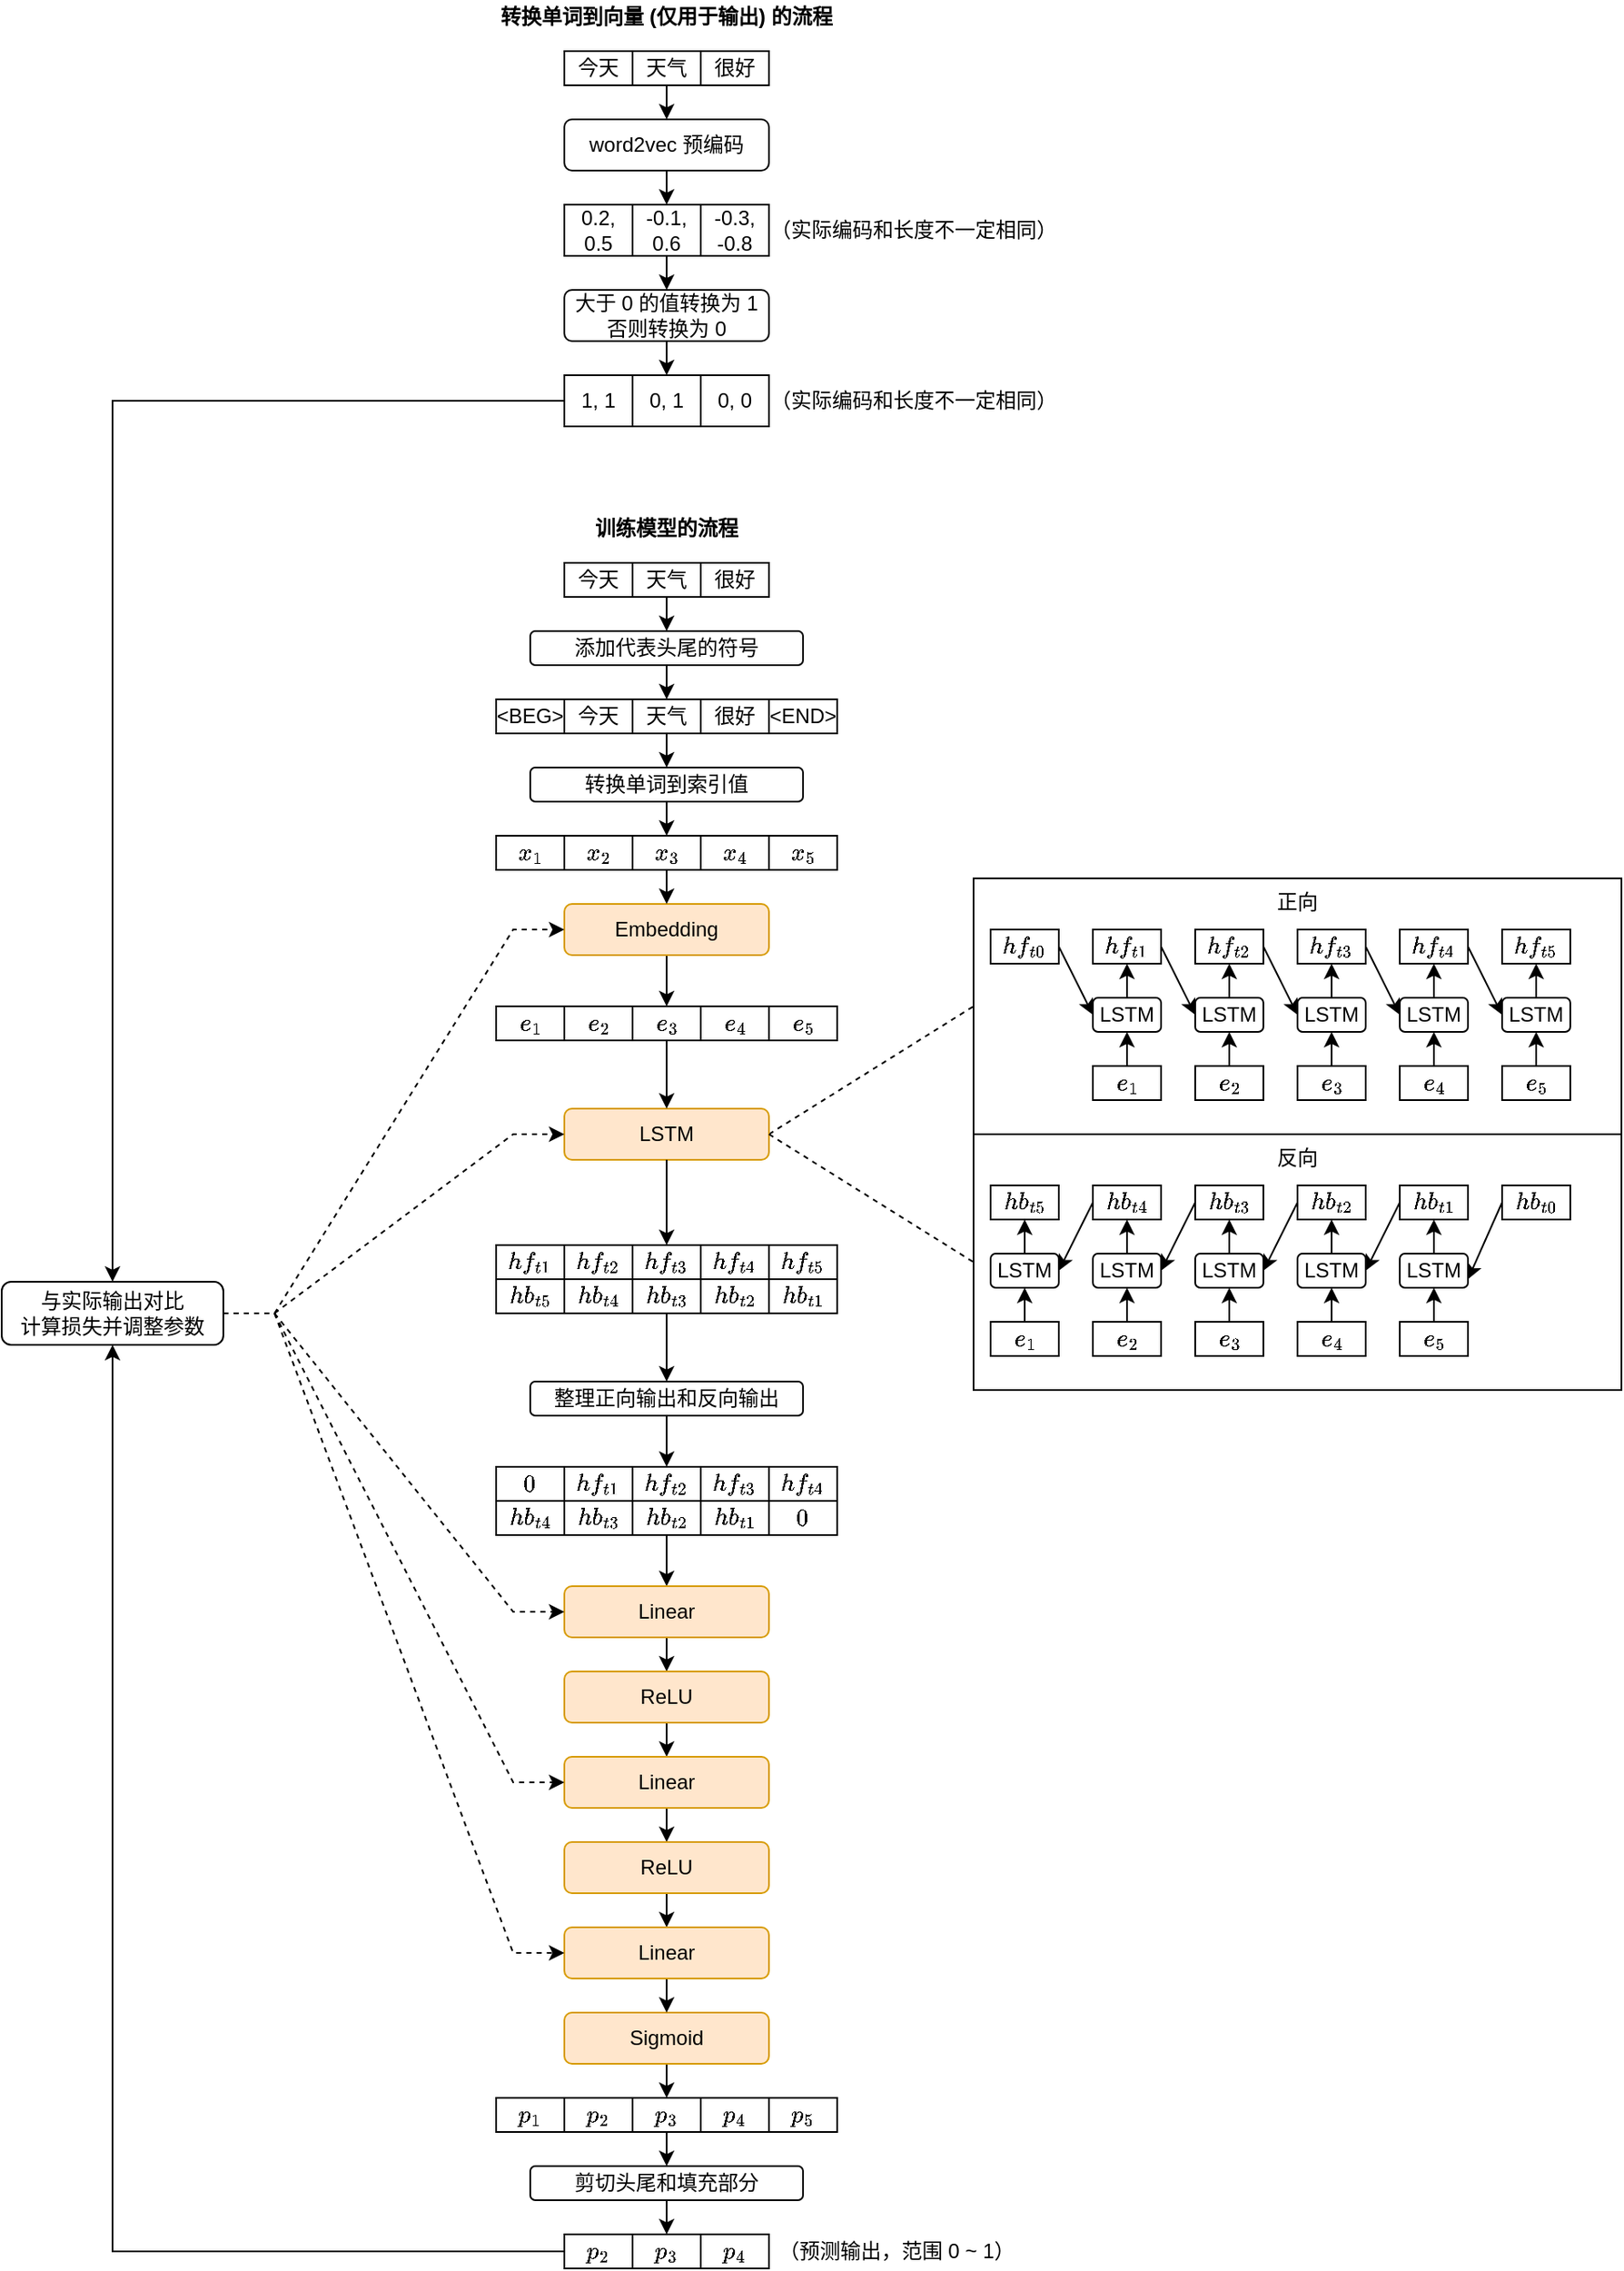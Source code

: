 <mxfile version="12.9.3" type="device"><diagram id="3kkAwIj2msCSOvZvcP21" name="Page-1"><mxGraphModel dx="1577" dy="997" grid="1" gridSize="10" guides="1" tooltips="1" connect="1" arrows="1" fold="1" page="1" pageScale="1" pageWidth="850" pageHeight="1100" math="1" shadow="0"><root><mxCell id="0"/><mxCell id="1" parent="0"/><mxCell id="ZIk6VagjxszBs9RKF8Kp-5" value="&lt;span style=&quot;white-space: normal&quot;&gt;今天&lt;/span&gt;" style="rounded=0;whiteSpace=wrap;html=1;" parent="1" vertex="1"><mxGeometry x="330" y="40" width="40" height="20" as="geometry"/></mxCell><mxCell id="ZIk6VagjxszBs9RKF8Kp-238" style="edgeStyle=none;rounded=0;orthogonalLoop=1;jettySize=auto;html=1;exitX=0.5;exitY=1;exitDx=0;exitDy=0;entryX=0.5;entryY=0;entryDx=0;entryDy=0;endArrow=classic;endFill=1;" parent="1" source="ZIk6VagjxszBs9RKF8Kp-6" target="ZIk6VagjxszBs9RKF8Kp-8" edge="1"><mxGeometry relative="1" as="geometry"/></mxCell><mxCell id="ZIk6VagjxszBs9RKF8Kp-6" value="&lt;span style=&quot;white-space: normal&quot;&gt;天气&lt;/span&gt;" style="rounded=0;whiteSpace=wrap;html=1;" parent="1" vertex="1"><mxGeometry x="370" y="40" width="40" height="20" as="geometry"/></mxCell><mxCell id="ZIk6VagjxszBs9RKF8Kp-7" value="&lt;span style=&quot;white-space: normal&quot;&gt;很好&lt;/span&gt;" style="rounded=0;whiteSpace=wrap;html=1;" parent="1" vertex="1"><mxGeometry x="410" y="40" width="40" height="20" as="geometry"/></mxCell><mxCell id="ZIk6VagjxszBs9RKF8Kp-18" style="edgeStyle=orthogonalEdgeStyle;rounded=0;orthogonalLoop=1;jettySize=auto;html=1;exitX=0.5;exitY=1;exitDx=0;exitDy=0;entryX=0.5;entryY=0;entryDx=0;entryDy=0;" parent="1" source="ZIk6VagjxszBs9RKF8Kp-8" target="ZIk6VagjxszBs9RKF8Kp-16" edge="1"><mxGeometry relative="1" as="geometry"/></mxCell><mxCell id="ZIk6VagjxszBs9RKF8Kp-8" value="word2vec 预编码" style="rounded=1;whiteSpace=wrap;html=1;" parent="1" vertex="1"><mxGeometry x="330" y="80" width="120" height="30" as="geometry"/></mxCell><mxCell id="ZIk6VagjxszBs9RKF8Kp-15" value="&lt;span style=&quot;white-space: normal&quot;&gt;0.2, 0.5&lt;/span&gt;" style="rounded=0;whiteSpace=wrap;html=1;" parent="1" vertex="1"><mxGeometry x="330" y="130" width="40" height="30" as="geometry"/></mxCell><mxCell id="ZIk6VagjxszBs9RKF8Kp-23" style="edgeStyle=orthogonalEdgeStyle;rounded=0;orthogonalLoop=1;jettySize=auto;html=1;exitX=0.5;exitY=1;exitDx=0;exitDy=0;entryX=0.5;entryY=0;entryDx=0;entryDy=0;" parent="1" source="ZIk6VagjxszBs9RKF8Kp-16" target="ZIk6VagjxszBs9RKF8Kp-22" edge="1"><mxGeometry relative="1" as="geometry"/></mxCell><mxCell id="ZIk6VagjxszBs9RKF8Kp-16" value="-0.1,&lt;br&gt;0.6" style="rounded=0;whiteSpace=wrap;html=1;" parent="1" vertex="1"><mxGeometry x="370" y="130" width="40" height="30" as="geometry"/></mxCell><mxCell id="ZIk6VagjxszBs9RKF8Kp-17" value="&lt;span style=&quot;white-space: normal&quot;&gt;-0.3,&lt;br&gt;-0.8&lt;br&gt;&lt;/span&gt;" style="rounded=0;whiteSpace=wrap;html=1;" parent="1" vertex="1"><mxGeometry x="410" y="130" width="40" height="30" as="geometry"/></mxCell><mxCell id="ZIk6VagjxszBs9RKF8Kp-19" value="（实际编码和长度不一定相同）" style="text;html=1;strokeColor=none;fillColor=none;align=center;verticalAlign=middle;whiteSpace=wrap;rounded=0;" parent="1" vertex="1"><mxGeometry x="450" y="135" width="170" height="20" as="geometry"/></mxCell><mxCell id="ZIk6VagjxszBs9RKF8Kp-21" value="转换单词到向量 (仅用于输出) 的流程" style="text;html=1;strokeColor=none;fillColor=none;align=center;verticalAlign=middle;whiteSpace=wrap;rounded=0;fontStyle=1" parent="1" vertex="1"><mxGeometry x="290" y="10" width="200" height="20" as="geometry"/></mxCell><mxCell id="ZIk6VagjxszBs9RKF8Kp-28" style="edgeStyle=orthogonalEdgeStyle;rounded=0;orthogonalLoop=1;jettySize=auto;html=1;exitX=0.5;exitY=1;exitDx=0;exitDy=0;entryX=0.5;entryY=0;entryDx=0;entryDy=0;" parent="1" source="ZIk6VagjxszBs9RKF8Kp-22" target="ZIk6VagjxszBs9RKF8Kp-26" edge="1"><mxGeometry relative="1" as="geometry"/></mxCell><mxCell id="ZIk6VagjxszBs9RKF8Kp-22" value="大于 0 的值转换为 1&lt;br&gt;否则转换为 0" style="rounded=1;whiteSpace=wrap;html=1;" parent="1" vertex="1"><mxGeometry x="330" y="180" width="120" height="30" as="geometry"/></mxCell><mxCell id="ZIk6VagjxszBs9RKF8Kp-258" style="edgeStyle=orthogonalEdgeStyle;rounded=0;orthogonalLoop=1;jettySize=auto;html=1;exitX=0;exitY=0.5;exitDx=0;exitDy=0;endArrow=classic;endFill=1;" parent="1" source="ZIk6VagjxszBs9RKF8Kp-25" target="ZIk6VagjxszBs9RKF8Kp-257" edge="1"><mxGeometry relative="1" as="geometry"/></mxCell><mxCell id="ZIk6VagjxszBs9RKF8Kp-25" value="&lt;span style=&quot;white-space: normal&quot;&gt;1, 1&lt;/span&gt;" style="rounded=0;whiteSpace=wrap;html=1;" parent="1" vertex="1"><mxGeometry x="330" y="230" width="40" height="30" as="geometry"/></mxCell><mxCell id="ZIk6VagjxszBs9RKF8Kp-26" value="0, 1" style="rounded=0;whiteSpace=wrap;html=1;" parent="1" vertex="1"><mxGeometry x="370" y="230" width="40" height="30" as="geometry"/></mxCell><mxCell id="ZIk6VagjxszBs9RKF8Kp-27" value="&lt;span style=&quot;white-space: normal&quot;&gt;0, 0&lt;br&gt;&lt;/span&gt;" style="rounded=0;whiteSpace=wrap;html=1;" parent="1" vertex="1"><mxGeometry x="410" y="230" width="40" height="30" as="geometry"/></mxCell><mxCell id="ZIk6VagjxszBs9RKF8Kp-29" value="训练模型的流程" style="text;html=1;strokeColor=none;fillColor=none;align=center;verticalAlign=middle;whiteSpace=wrap;rounded=0;fontStyle=1" parent="1" vertex="1"><mxGeometry x="315" y="310" width="150" height="20" as="geometry"/></mxCell><mxCell id="ZIk6VagjxszBs9RKF8Kp-30" value="&lt;span style=&quot;white-space: normal&quot;&gt;今天&lt;/span&gt;" style="rounded=0;whiteSpace=wrap;html=1;" parent="1" vertex="1"><mxGeometry x="330" y="420" width="40" height="20" as="geometry"/></mxCell><mxCell id="ZIk6VagjxszBs9RKF8Kp-213" style="edgeStyle=none;rounded=0;orthogonalLoop=1;jettySize=auto;html=1;exitX=0.5;exitY=1;exitDx=0;exitDy=0;endArrow=classic;endFill=1;" parent="1" source="ZIk6VagjxszBs9RKF8Kp-31" target="ZIk6VagjxszBs9RKF8Kp-212" edge="1"><mxGeometry relative="1" as="geometry"/></mxCell><mxCell id="ZIk6VagjxszBs9RKF8Kp-31" value="&lt;span style=&quot;white-space: normal&quot;&gt;天气&lt;/span&gt;" style="rounded=0;whiteSpace=wrap;html=1;" parent="1" vertex="1"><mxGeometry x="370" y="420" width="40" height="20" as="geometry"/></mxCell><mxCell id="ZIk6VagjxszBs9RKF8Kp-32" value="&lt;span style=&quot;white-space: normal&quot;&gt;很好&lt;/span&gt;" style="rounded=0;whiteSpace=wrap;html=1;" parent="1" vertex="1"><mxGeometry x="410" y="420" width="40" height="20" as="geometry"/></mxCell><mxCell id="ZIk6VagjxszBs9RKF8Kp-91" style="edgeStyle=orthogonalEdgeStyle;rounded=0;orthogonalLoop=1;jettySize=auto;html=1;exitX=0.5;exitY=1;exitDx=0;exitDy=0;entryX=0.5;entryY=0;entryDx=0;entryDy=0;" parent="1" source="ZIk6VagjxszBs9RKF8Kp-34" target="ZIk6VagjxszBs9RKF8Kp-87" edge="1"><mxGeometry relative="1" as="geometry"><mxPoint x="390" y="580.0" as="sourcePoint"/></mxGeometry></mxCell><mxCell id="ZIk6VagjxszBs9RKF8Kp-34" value="Embedding" style="rounded=1;whiteSpace=wrap;html=1;fillColor=#ffe6cc;strokeColor=#d79b00;" parent="1" vertex="1"><mxGeometry x="330" y="540" width="120" height="30" as="geometry"/></mxCell><mxCell id="ZIk6VagjxszBs9RKF8Kp-93" style="rounded=0;orthogonalLoop=1;jettySize=auto;html=1;exitX=1;exitY=0.5;exitDx=0;exitDy=0;dashed=1;endArrow=none;endFill=0;entryX=0;entryY=0.5;entryDx=0;entryDy=0;" parent="1" source="ZIk6VagjxszBs9RKF8Kp-39" target="ZIk6VagjxszBs9RKF8Kp-46" edge="1"><mxGeometry relative="1" as="geometry"/></mxCell><mxCell id="ZIk6VagjxszBs9RKF8Kp-39" value="LSTM" style="rounded=1;whiteSpace=wrap;html=1;fillColor=#ffe6cc;strokeColor=#d79b00;" parent="1" vertex="1"><mxGeometry x="330" y="660" width="120" height="30" as="geometry"/></mxCell><mxCell id="ZIk6VagjxszBs9RKF8Kp-44" value="&lt;span style=&quot;white-space: normal&quot;&gt;&amp;lt;BEG&amp;gt;&lt;/span&gt;" style="rounded=0;whiteSpace=wrap;html=1;" parent="1" vertex="1"><mxGeometry x="290" y="420" width="40" height="20" as="geometry"/></mxCell><mxCell id="ZIk6VagjxszBs9RKF8Kp-45" value="&lt;span style=&quot;white-space: normal&quot;&gt;&amp;lt;END&amp;gt;&lt;/span&gt;" style="rounded=0;whiteSpace=wrap;html=1;" parent="1" vertex="1"><mxGeometry x="450" y="420" width="40" height="20" as="geometry"/></mxCell><mxCell id="ZIk6VagjxszBs9RKF8Kp-46" value="正向" style="rounded=0;whiteSpace=wrap;html=1;align=center;verticalAlign=top;" parent="1" vertex="1"><mxGeometry x="570" y="525" width="380" height="150" as="geometry"/></mxCell><mxCell id="ZIk6VagjxszBs9RKF8Kp-47" style="edgeStyle=orthogonalEdgeStyle;rounded=0;orthogonalLoop=1;jettySize=auto;html=1;exitX=0.5;exitY=0;exitDx=0;exitDy=0;entryX=0.5;entryY=1;entryDx=0;entryDy=0;" parent="1" source="ZIk6VagjxszBs9RKF8Kp-48" target="ZIk6VagjxszBs9RKF8Kp-50" edge="1"><mxGeometry relative="1" as="geometry"/></mxCell><mxCell id="ZIk6VagjxszBs9RKF8Kp-48" value="&lt;span style=&quot;white-space: normal&quot;&gt;`e_1`&lt;/span&gt;" style="rounded=0;whiteSpace=wrap;html=1;" parent="1" vertex="1"><mxGeometry x="640" y="635" width="40" height="20" as="geometry"/></mxCell><mxCell id="ZIk6VagjxszBs9RKF8Kp-49" style="edgeStyle=orthogonalEdgeStyle;rounded=0;orthogonalLoop=1;jettySize=auto;html=1;exitX=0.5;exitY=0;exitDx=0;exitDy=0;entryX=0.5;entryY=1;entryDx=0;entryDy=0;" parent="1" source="ZIk6VagjxszBs9RKF8Kp-50" target="ZIk6VagjxszBs9RKF8Kp-56" edge="1"><mxGeometry relative="1" as="geometry"/></mxCell><mxCell id="ZIk6VagjxszBs9RKF8Kp-50" value="LSTM" style="rounded=1;whiteSpace=wrap;html=1;" parent="1" vertex="1"><mxGeometry x="640" y="595" width="40" height="20" as="geometry"/></mxCell><mxCell id="ZIk6VagjxszBs9RKF8Kp-51" style="edgeStyle=none;rounded=0;orthogonalLoop=1;jettySize=auto;html=1;exitX=0.5;exitY=0;exitDx=0;exitDy=0;entryX=0.5;entryY=1;entryDx=0;entryDy=0;" parent="1" source="ZIk6VagjxszBs9RKF8Kp-52" target="ZIk6VagjxszBs9RKF8Kp-54" edge="1"><mxGeometry relative="1" as="geometry"/></mxCell><mxCell id="ZIk6VagjxszBs9RKF8Kp-52" value="&lt;span style=&quot;white-space: normal&quot;&gt;`e_2`&lt;/span&gt;" style="rounded=0;whiteSpace=wrap;html=1;" parent="1" vertex="1"><mxGeometry x="700" y="635" width="40" height="20" as="geometry"/></mxCell><mxCell id="ZIk6VagjxszBs9RKF8Kp-53" style="edgeStyle=none;rounded=0;orthogonalLoop=1;jettySize=auto;html=1;exitX=0.5;exitY=0;exitDx=0;exitDy=0;entryX=0.5;entryY=1;entryDx=0;entryDy=0;" parent="1" source="ZIk6VagjxszBs9RKF8Kp-54" target="ZIk6VagjxszBs9RKF8Kp-58" edge="1"><mxGeometry relative="1" as="geometry"/></mxCell><mxCell id="ZIk6VagjxszBs9RKF8Kp-54" value="LSTM" style="rounded=1;whiteSpace=wrap;html=1;" parent="1" vertex="1"><mxGeometry x="700" y="595" width="40" height="20" as="geometry"/></mxCell><mxCell id="ZIk6VagjxszBs9RKF8Kp-55" style="edgeStyle=none;rounded=0;orthogonalLoop=1;jettySize=auto;html=1;exitX=1;exitY=0.5;exitDx=0;exitDy=0;entryX=0;entryY=0.5;entryDx=0;entryDy=0;" parent="1" source="ZIk6VagjxszBs9RKF8Kp-56" target="ZIk6VagjxszBs9RKF8Kp-54" edge="1"><mxGeometry relative="1" as="geometry"/></mxCell><mxCell id="ZIk6VagjxszBs9RKF8Kp-56" value="`hf_(t1)`" style="rounded=0;whiteSpace=wrap;html=1;" parent="1" vertex="1"><mxGeometry x="640" y="555" width="40" height="20" as="geometry"/></mxCell><mxCell id="ZIk6VagjxszBs9RKF8Kp-57" style="edgeStyle=none;rounded=0;orthogonalLoop=1;jettySize=auto;html=1;exitX=1;exitY=0.5;exitDx=0;exitDy=0;entryX=0;entryY=0.5;entryDx=0;entryDy=0;" parent="1" source="ZIk6VagjxszBs9RKF8Kp-58" target="ZIk6VagjxszBs9RKF8Kp-64" edge="1"><mxGeometry relative="1" as="geometry"/></mxCell><mxCell id="ZIk6VagjxszBs9RKF8Kp-58" value="`hf_(t2)`" style="rounded=0;whiteSpace=wrap;html=1;" parent="1" vertex="1"><mxGeometry x="700" y="555" width="40" height="20" as="geometry"/></mxCell><mxCell id="ZIk6VagjxszBs9RKF8Kp-59" style="rounded=0;orthogonalLoop=1;jettySize=auto;html=1;exitX=1;exitY=0.5;exitDx=0;exitDy=0;entryX=0;entryY=0.5;entryDx=0;entryDy=0;" parent="1" source="ZIk6VagjxszBs9RKF8Kp-60" target="ZIk6VagjxszBs9RKF8Kp-50" edge="1"><mxGeometry relative="1" as="geometry"/></mxCell><mxCell id="ZIk6VagjxszBs9RKF8Kp-60" value="`hf_(t0)`" style="rounded=0;whiteSpace=wrap;html=1;" parent="1" vertex="1"><mxGeometry x="580" y="555" width="40" height="20" as="geometry"/></mxCell><mxCell id="ZIk6VagjxszBs9RKF8Kp-61" style="edgeStyle=none;rounded=0;orthogonalLoop=1;jettySize=auto;html=1;exitX=0.5;exitY=0;exitDx=0;exitDy=0;entryX=0.5;entryY=1;entryDx=0;entryDy=0;" parent="1" source="ZIk6VagjxszBs9RKF8Kp-62" target="ZIk6VagjxszBs9RKF8Kp-64" edge="1"><mxGeometry relative="1" as="geometry"/></mxCell><mxCell id="ZIk6VagjxszBs9RKF8Kp-62" value="&lt;span style=&quot;white-space: normal&quot;&gt;`e_3`&lt;/span&gt;" style="rounded=0;whiteSpace=wrap;html=1;" parent="1" vertex="1"><mxGeometry x="760" y="635" width="40" height="20" as="geometry"/></mxCell><mxCell id="ZIk6VagjxszBs9RKF8Kp-63" style="edgeStyle=none;rounded=0;orthogonalLoop=1;jettySize=auto;html=1;exitX=0.5;exitY=0;exitDx=0;exitDy=0;entryX=0.5;entryY=1;entryDx=0;entryDy=0;" parent="1" source="ZIk6VagjxszBs9RKF8Kp-64" target="ZIk6VagjxszBs9RKF8Kp-65" edge="1"><mxGeometry relative="1" as="geometry"/></mxCell><mxCell id="ZIk6VagjxszBs9RKF8Kp-64" value="LSTM" style="rounded=1;whiteSpace=wrap;html=1;" parent="1" vertex="1"><mxGeometry x="760" y="595" width="40" height="20" as="geometry"/></mxCell><mxCell id="ZIk6VagjxszBs9RKF8Kp-116" style="rounded=0;orthogonalLoop=1;jettySize=auto;html=1;exitX=1;exitY=0.5;exitDx=0;exitDy=0;entryX=0;entryY=0.5;entryDx=0;entryDy=0;endArrow=classic;endFill=1;" parent="1" source="ZIk6VagjxszBs9RKF8Kp-65" target="ZIk6VagjxszBs9RKF8Kp-108" edge="1"><mxGeometry relative="1" as="geometry"/></mxCell><mxCell id="ZIk6VagjxszBs9RKF8Kp-65" value="`hf_(t3)`" style="rounded=0;whiteSpace=wrap;html=1;" parent="1" vertex="1"><mxGeometry x="760" y="555" width="40" height="20" as="geometry"/></mxCell><mxCell id="ZIk6VagjxszBs9RKF8Kp-86" value="&lt;span style=&quot;white-space: normal&quot;&gt;`e_2`&lt;/span&gt;" style="rounded=0;whiteSpace=wrap;html=1;" parent="1" vertex="1"><mxGeometry x="330" y="600" width="40" height="20" as="geometry"/></mxCell><mxCell id="ZIk6VagjxszBs9RKF8Kp-92" style="edgeStyle=orthogonalEdgeStyle;rounded=0;orthogonalLoop=1;jettySize=auto;html=1;exitX=0.5;exitY=1;exitDx=0;exitDy=0;entryX=0.5;entryY=0;entryDx=0;entryDy=0;" parent="1" source="ZIk6VagjxszBs9RKF8Kp-87" target="ZIk6VagjxszBs9RKF8Kp-39" edge="1"><mxGeometry relative="1" as="geometry"/></mxCell><mxCell id="ZIk6VagjxszBs9RKF8Kp-87" value="&lt;span style=&quot;white-space: normal&quot;&gt;`e_3`&lt;/span&gt;" style="rounded=0;whiteSpace=wrap;html=1;" parent="1" vertex="1"><mxGeometry x="370" y="600" width="40" height="20" as="geometry"/></mxCell><mxCell id="ZIk6VagjxszBs9RKF8Kp-88" value="&lt;span style=&quot;white-space: normal&quot;&gt;`e_4`&lt;/span&gt;" style="rounded=0;whiteSpace=wrap;html=1;" parent="1" vertex="1"><mxGeometry x="410" y="600" width="40" height="20" as="geometry"/></mxCell><mxCell id="ZIk6VagjxszBs9RKF8Kp-89" value="&lt;span style=&quot;white-space: normal&quot;&gt;`e_1`&lt;/span&gt;" style="rounded=0;whiteSpace=wrap;html=1;" parent="1" vertex="1"><mxGeometry x="290" y="600" width="40" height="20" as="geometry"/></mxCell><mxCell id="ZIk6VagjxszBs9RKF8Kp-90" value="&lt;span style=&quot;white-space: normal&quot;&gt;`e_5`&lt;/span&gt;" style="rounded=0;whiteSpace=wrap;html=1;" parent="1" vertex="1"><mxGeometry x="450" y="600" width="40" height="20" as="geometry"/></mxCell><mxCell id="ZIk6VagjxszBs9RKF8Kp-105" style="edgeStyle=none;rounded=0;orthogonalLoop=1;jettySize=auto;html=1;exitX=0.5;exitY=0;exitDx=0;exitDy=0;entryX=0.5;entryY=1;entryDx=0;entryDy=0;" parent="1" source="ZIk6VagjxszBs9RKF8Kp-106" target="ZIk6VagjxszBs9RKF8Kp-108" edge="1"><mxGeometry relative="1" as="geometry"/></mxCell><mxCell id="ZIk6VagjxszBs9RKF8Kp-106" value="&lt;span style=&quot;white-space: normal&quot;&gt;`e_4`&lt;/span&gt;" style="rounded=0;whiteSpace=wrap;html=1;" parent="1" vertex="1"><mxGeometry x="820" y="635" width="40" height="20" as="geometry"/></mxCell><mxCell id="ZIk6VagjxszBs9RKF8Kp-107" style="edgeStyle=none;rounded=0;orthogonalLoop=1;jettySize=auto;html=1;exitX=0.5;exitY=0;exitDx=0;exitDy=0;entryX=0.5;entryY=1;entryDx=0;entryDy=0;" parent="1" source="ZIk6VagjxszBs9RKF8Kp-108" target="ZIk6VagjxszBs9RKF8Kp-110" edge="1"><mxGeometry relative="1" as="geometry"/></mxCell><mxCell id="ZIk6VagjxszBs9RKF8Kp-108" value="LSTM" style="rounded=1;whiteSpace=wrap;html=1;" parent="1" vertex="1"><mxGeometry x="820" y="595" width="40" height="20" as="geometry"/></mxCell><mxCell id="ZIk6VagjxszBs9RKF8Kp-109" style="edgeStyle=none;rounded=0;orthogonalLoop=1;jettySize=auto;html=1;exitX=1;exitY=0.5;exitDx=0;exitDy=0;entryX=0;entryY=0.5;entryDx=0;entryDy=0;" parent="1" source="ZIk6VagjxszBs9RKF8Kp-110" target="ZIk6VagjxszBs9RKF8Kp-114" edge="1"><mxGeometry relative="1" as="geometry"/></mxCell><mxCell id="ZIk6VagjxszBs9RKF8Kp-110" value="`hf_(t4)`" style="rounded=0;whiteSpace=wrap;html=1;" parent="1" vertex="1"><mxGeometry x="820" y="555" width="40" height="20" as="geometry"/></mxCell><mxCell id="ZIk6VagjxszBs9RKF8Kp-111" style="edgeStyle=none;rounded=0;orthogonalLoop=1;jettySize=auto;html=1;exitX=0.5;exitY=0;exitDx=0;exitDy=0;entryX=0.5;entryY=1;entryDx=0;entryDy=0;" parent="1" source="ZIk6VagjxszBs9RKF8Kp-112" target="ZIk6VagjxszBs9RKF8Kp-114" edge="1"><mxGeometry relative="1" as="geometry"/></mxCell><mxCell id="ZIk6VagjxszBs9RKF8Kp-112" value="&lt;span style=&quot;white-space: normal&quot;&gt;`e_5`&lt;/span&gt;" style="rounded=0;whiteSpace=wrap;html=1;" parent="1" vertex="1"><mxGeometry x="880" y="635" width="40" height="20" as="geometry"/></mxCell><mxCell id="ZIk6VagjxszBs9RKF8Kp-113" style="edgeStyle=none;rounded=0;orthogonalLoop=1;jettySize=auto;html=1;exitX=0.5;exitY=0;exitDx=0;exitDy=0;entryX=0.5;entryY=1;entryDx=0;entryDy=0;" parent="1" source="ZIk6VagjxszBs9RKF8Kp-114" target="ZIk6VagjxszBs9RKF8Kp-115" edge="1"><mxGeometry relative="1" as="geometry"/></mxCell><mxCell id="ZIk6VagjxszBs9RKF8Kp-114" value="LSTM" style="rounded=1;whiteSpace=wrap;html=1;" parent="1" vertex="1"><mxGeometry x="880" y="595" width="40" height="20" as="geometry"/></mxCell><mxCell id="ZIk6VagjxszBs9RKF8Kp-115" value="`hf_(t5)`" style="rounded=0;whiteSpace=wrap;html=1;" parent="1" vertex="1"><mxGeometry x="880" y="555" width="40" height="20" as="geometry"/></mxCell><mxCell id="ZIk6VagjxszBs9RKF8Kp-117" value="反向" style="rounded=0;whiteSpace=wrap;html=1;align=center;verticalAlign=top;" parent="1" vertex="1"><mxGeometry x="570" y="675" width="380" height="150" as="geometry"/></mxCell><mxCell id="ZIk6VagjxszBs9RKF8Kp-118" style="rounded=0;orthogonalLoop=1;jettySize=auto;html=1;exitX=1;exitY=0.5;exitDx=0;exitDy=0;dashed=1;endArrow=none;endFill=0;entryX=0;entryY=0.5;entryDx=0;entryDy=0;" parent="1" source="ZIk6VagjxszBs9RKF8Kp-39" target="ZIk6VagjxszBs9RKF8Kp-117" edge="1"><mxGeometry relative="1" as="geometry"><mxPoint x="460" y="660" as="sourcePoint"/><mxPoint x="550" y="642.321" as="targetPoint"/></mxGeometry></mxCell><mxCell id="ZIk6VagjxszBs9RKF8Kp-119" style="edgeStyle=orthogonalEdgeStyle;rounded=0;orthogonalLoop=1;jettySize=auto;html=1;exitX=0.5;exitY=0;exitDx=0;exitDy=0;entryX=0.5;entryY=1;entryDx=0;entryDy=0;" parent="1" source="ZIk6VagjxszBs9RKF8Kp-120" target="ZIk6VagjxszBs9RKF8Kp-122" edge="1"><mxGeometry relative="1" as="geometry"/></mxCell><mxCell id="ZIk6VagjxszBs9RKF8Kp-120" value="&lt;span style=&quot;white-space: normal&quot;&gt;`e_3`&lt;/span&gt;" style="rounded=0;whiteSpace=wrap;html=1;" parent="1" vertex="1"><mxGeometry x="700" y="785" width="40" height="20" as="geometry"/></mxCell><mxCell id="ZIk6VagjxszBs9RKF8Kp-121" style="edgeStyle=orthogonalEdgeStyle;rounded=0;orthogonalLoop=1;jettySize=auto;html=1;exitX=0.5;exitY=0;exitDx=0;exitDy=0;entryX=0.5;entryY=1;entryDx=0;entryDy=0;" parent="1" target="ZIk6VagjxszBs9RKF8Kp-127" edge="1"><mxGeometry relative="1" as="geometry"><mxPoint x="720" y="745" as="sourcePoint"/></mxGeometry></mxCell><mxCell id="ZIk6VagjxszBs9RKF8Kp-122" value="LSTM" style="rounded=1;whiteSpace=wrap;html=1;" parent="1" vertex="1"><mxGeometry x="700" y="745" width="40" height="20" as="geometry"/></mxCell><mxCell id="ZIk6VagjxszBs9RKF8Kp-123" style="edgeStyle=none;rounded=0;orthogonalLoop=1;jettySize=auto;html=1;exitX=0.5;exitY=0;exitDx=0;exitDy=0;entryX=0.5;entryY=1;entryDx=0;entryDy=0;" parent="1" source="ZIk6VagjxszBs9RKF8Kp-124" target="ZIk6VagjxszBs9RKF8Kp-126" edge="1"><mxGeometry relative="1" as="geometry"/></mxCell><mxCell id="ZIk6VagjxszBs9RKF8Kp-124" value="&lt;span style=&quot;white-space: normal&quot;&gt;`e_4`&lt;/span&gt;" style="rounded=0;whiteSpace=wrap;html=1;" parent="1" vertex="1"><mxGeometry x="760" y="785" width="40" height="20" as="geometry"/></mxCell><mxCell id="ZIk6VagjxszBs9RKF8Kp-138" style="edgeStyle=none;rounded=0;orthogonalLoop=1;jettySize=auto;html=1;exitX=0.5;exitY=0;exitDx=0;exitDy=0;entryX=0.5;entryY=1;entryDx=0;entryDy=0;endArrow=classic;endFill=1;" parent="1" source="ZIk6VagjxszBs9RKF8Kp-126" target="ZIk6VagjxszBs9RKF8Kp-129" edge="1"><mxGeometry relative="1" as="geometry"/></mxCell><mxCell id="ZIk6VagjxszBs9RKF8Kp-126" value="LSTM" style="rounded=1;whiteSpace=wrap;html=1;" parent="1" vertex="1"><mxGeometry x="760" y="745" width="40" height="20" as="geometry"/></mxCell><mxCell id="ZIk6VagjxszBs9RKF8Kp-150" style="edgeStyle=none;rounded=0;orthogonalLoop=1;jettySize=auto;html=1;exitX=0;exitY=0.5;exitDx=0;exitDy=0;entryX=1;entryY=0.5;entryDx=0;entryDy=0;endArrow=classic;endFill=1;" parent="1" source="ZIk6VagjxszBs9RKF8Kp-127" target="ZIk6VagjxszBs9RKF8Kp-146" edge="1"><mxGeometry relative="1" as="geometry"/></mxCell><mxCell id="ZIk6VagjxszBs9RKF8Kp-127" value="`hb_(t3)`" style="rounded=0;whiteSpace=wrap;html=1;" parent="1" vertex="1"><mxGeometry x="700" y="705" width="40" height="20" as="geometry"/></mxCell><mxCell id="ZIk6VagjxszBs9RKF8Kp-128" style="edgeStyle=none;rounded=0;orthogonalLoop=1;jettySize=auto;html=1;exitX=0;exitY=0.5;exitDx=0;exitDy=0;entryX=1;entryY=0.5;entryDx=0;entryDy=0;" parent="1" edge="1"><mxGeometry relative="1" as="geometry"><mxPoint x="760" y="715" as="sourcePoint"/><mxPoint x="740" y="755" as="targetPoint"/></mxGeometry></mxCell><mxCell id="ZIk6VagjxszBs9RKF8Kp-129" value="`hb_(t2)`" style="rounded=0;whiteSpace=wrap;html=1;" parent="1" vertex="1"><mxGeometry x="760" y="705" width="40" height="20" as="geometry"/></mxCell><mxCell id="ZIk6VagjxszBs9RKF8Kp-130" style="edgeStyle=none;rounded=0;orthogonalLoop=1;jettySize=auto;html=1;exitX=0.5;exitY=0;exitDx=0;exitDy=0;entryX=0.5;entryY=1;entryDx=0;entryDy=0;" parent="1" source="ZIk6VagjxszBs9RKF8Kp-131" target="ZIk6VagjxszBs9RKF8Kp-133" edge="1"><mxGeometry relative="1" as="geometry"/></mxCell><mxCell id="ZIk6VagjxszBs9RKF8Kp-131" value="`e_5`" style="rounded=0;whiteSpace=wrap;html=1;" parent="1" vertex="1"><mxGeometry x="820" y="785" width="40" height="20" as="geometry"/></mxCell><mxCell id="ZIk6VagjxszBs9RKF8Kp-132" style="edgeStyle=none;rounded=0;orthogonalLoop=1;jettySize=auto;html=1;exitX=0.5;exitY=0;exitDx=0;exitDy=0;entryX=0.5;entryY=1;entryDx=0;entryDy=0;" parent="1" source="ZIk6VagjxszBs9RKF8Kp-133" target="ZIk6VagjxszBs9RKF8Kp-135" edge="1"><mxGeometry relative="1" as="geometry"/></mxCell><mxCell id="ZIk6VagjxszBs9RKF8Kp-133" value="LSTM" style="rounded=1;whiteSpace=wrap;html=1;" parent="1" vertex="1"><mxGeometry x="820" y="745" width="40" height="20" as="geometry"/></mxCell><mxCell id="ZIk6VagjxszBs9RKF8Kp-134" style="edgeStyle=none;rounded=0;orthogonalLoop=1;jettySize=auto;html=1;exitX=0;exitY=0.5;exitDx=0;exitDy=0;entryX=1;entryY=0.5;entryDx=0;entryDy=0;" parent="1" source="ZIk6VagjxszBs9RKF8Kp-135" target="ZIk6VagjxszBs9RKF8Kp-126" edge="1"><mxGeometry relative="1" as="geometry"/></mxCell><mxCell id="ZIk6VagjxszBs9RKF8Kp-135" value="`hb_(t1)`" style="rounded=0;whiteSpace=wrap;html=1;" parent="1" vertex="1"><mxGeometry x="820" y="705" width="40" height="20" as="geometry"/></mxCell><mxCell id="ZIk6VagjxszBs9RKF8Kp-136" style="edgeStyle=none;rounded=0;orthogonalLoop=1;jettySize=auto;html=1;exitX=0;exitY=0.5;exitDx=0;exitDy=0;entryX=1;entryY=0.75;entryDx=0;entryDy=0;" parent="1" source="ZIk6VagjxszBs9RKF8Kp-137" target="ZIk6VagjxszBs9RKF8Kp-133" edge="1"><mxGeometry relative="1" as="geometry"/></mxCell><mxCell id="ZIk6VagjxszBs9RKF8Kp-137" value="`hb_(t0)`" style="rounded=0;whiteSpace=wrap;html=1;" parent="1" vertex="1"><mxGeometry x="880" y="705" width="40" height="20" as="geometry"/></mxCell><mxCell id="ZIk6VagjxszBs9RKF8Kp-139" style="edgeStyle=orthogonalEdgeStyle;rounded=0;orthogonalLoop=1;jettySize=auto;html=1;exitX=0.5;exitY=0;exitDx=0;exitDy=0;entryX=0.5;entryY=1;entryDx=0;entryDy=0;" parent="1" source="ZIk6VagjxszBs9RKF8Kp-140" target="ZIk6VagjxszBs9RKF8Kp-142" edge="1"><mxGeometry relative="1" as="geometry"/></mxCell><mxCell id="ZIk6VagjxszBs9RKF8Kp-140" value="&lt;span style=&quot;white-space: normal&quot;&gt;`e_1`&lt;/span&gt;" style="rounded=0;whiteSpace=wrap;html=1;" parent="1" vertex="1"><mxGeometry x="580" y="785" width="40" height="20" as="geometry"/></mxCell><mxCell id="ZIk6VagjxszBs9RKF8Kp-141" style="edgeStyle=orthogonalEdgeStyle;rounded=0;orthogonalLoop=1;jettySize=auto;html=1;exitX=0.5;exitY=0;exitDx=0;exitDy=0;entryX=0.5;entryY=1;entryDx=0;entryDy=0;" parent="1" target="ZIk6VagjxszBs9RKF8Kp-147" edge="1"><mxGeometry relative="1" as="geometry"><mxPoint x="600" y="745" as="sourcePoint"/></mxGeometry></mxCell><mxCell id="ZIk6VagjxszBs9RKF8Kp-142" value="LSTM" style="rounded=1;whiteSpace=wrap;html=1;" parent="1" vertex="1"><mxGeometry x="580" y="745" width="40" height="20" as="geometry"/></mxCell><mxCell id="ZIk6VagjxszBs9RKF8Kp-143" style="edgeStyle=none;rounded=0;orthogonalLoop=1;jettySize=auto;html=1;exitX=0.5;exitY=0;exitDx=0;exitDy=0;entryX=0.5;entryY=1;entryDx=0;entryDy=0;" parent="1" source="ZIk6VagjxszBs9RKF8Kp-144" target="ZIk6VagjxszBs9RKF8Kp-146" edge="1"><mxGeometry relative="1" as="geometry"/></mxCell><mxCell id="ZIk6VagjxszBs9RKF8Kp-144" value="&lt;span style=&quot;white-space: normal&quot;&gt;`e_2`&lt;/span&gt;" style="rounded=0;whiteSpace=wrap;html=1;" parent="1" vertex="1"><mxGeometry x="640" y="785" width="40" height="20" as="geometry"/></mxCell><mxCell id="ZIk6VagjxszBs9RKF8Kp-145" style="edgeStyle=none;rounded=0;orthogonalLoop=1;jettySize=auto;html=1;exitX=0.5;exitY=0;exitDx=0;exitDy=0;entryX=0.5;entryY=1;entryDx=0;entryDy=0;endArrow=classic;endFill=1;" parent="1" source="ZIk6VagjxszBs9RKF8Kp-146" target="ZIk6VagjxszBs9RKF8Kp-149" edge="1"><mxGeometry relative="1" as="geometry"/></mxCell><mxCell id="ZIk6VagjxszBs9RKF8Kp-146" value="LSTM" style="rounded=1;whiteSpace=wrap;html=1;" parent="1" vertex="1"><mxGeometry x="640" y="745" width="40" height="20" as="geometry"/></mxCell><mxCell id="ZIk6VagjxszBs9RKF8Kp-147" value="`hb_(t5)`" style="rounded=0;whiteSpace=wrap;html=1;" parent="1" vertex="1"><mxGeometry x="580" y="705" width="40" height="20" as="geometry"/></mxCell><mxCell id="ZIk6VagjxszBs9RKF8Kp-148" style="edgeStyle=none;rounded=0;orthogonalLoop=1;jettySize=auto;html=1;exitX=0;exitY=0.5;exitDx=0;exitDy=0;entryX=1;entryY=0.5;entryDx=0;entryDy=0;" parent="1" edge="1"><mxGeometry relative="1" as="geometry"><mxPoint x="640" y="715" as="sourcePoint"/><mxPoint x="620" y="755" as="targetPoint"/></mxGeometry></mxCell><mxCell id="ZIk6VagjxszBs9RKF8Kp-149" value="`hb_(t4)`" style="rounded=0;whiteSpace=wrap;html=1;" parent="1" vertex="1"><mxGeometry x="640" y="705" width="40" height="20" as="geometry"/></mxCell><mxCell id="ZIk6VagjxszBs9RKF8Kp-151" style="edgeStyle=none;rounded=0;orthogonalLoop=1;jettySize=auto;html=1;entryX=0.5;entryY=0;entryDx=0;entryDy=0;exitX=0.5;exitY=1;exitDx=0;exitDy=0;" parent="1" source="ZIk6VagjxszBs9RKF8Kp-39" target="ZIk6VagjxszBs9RKF8Kp-154" edge="1"><mxGeometry relative="1" as="geometry"><mxPoint x="430" y="700" as="sourcePoint"/></mxGeometry></mxCell><mxCell id="ZIk6VagjxszBs9RKF8Kp-152" value="`hf_(t1)`" style="rounded=0;whiteSpace=wrap;html=1;align=center;" parent="1" vertex="1"><mxGeometry x="290" y="740" width="40" height="20" as="geometry"/></mxCell><mxCell id="ZIk6VagjxszBs9RKF8Kp-153" value="`hf_(t2)`" style="rounded=0;whiteSpace=wrap;html=1;align=center;" parent="1" vertex="1"><mxGeometry x="330" y="740" width="40" height="20" as="geometry"/></mxCell><mxCell id="ZIk6VagjxszBs9RKF8Kp-154" value="`hf_(t3)`" style="rounded=0;whiteSpace=wrap;html=1;align=center;" parent="1" vertex="1"><mxGeometry x="370" y="740" width="40" height="20" as="geometry"/></mxCell><mxCell id="S9K7fTTS4UL-1D7SJioW-6" style="edgeStyle=orthogonalEdgeStyle;rounded=0;orthogonalLoop=1;jettySize=auto;html=1;exitX=0.5;exitY=1;exitDx=0;exitDy=0;entryX=0.5;entryY=0;entryDx=0;entryDy=0;" parent="1" source="ZIk6VagjxszBs9RKF8Kp-155" target="ZIk6VagjxszBs9RKF8Kp-184" edge="1"><mxGeometry relative="1" as="geometry"><mxPoint x="390" y="830" as="targetPoint"/></mxGeometry></mxCell><mxCell id="ZIk6VagjxszBs9RKF8Kp-155" value="`hb_(t3)`" style="rounded=0;whiteSpace=wrap;html=1;align=center;" parent="1" vertex="1"><mxGeometry x="370" y="760" width="40" height="20" as="geometry"/></mxCell><mxCell id="ZIk6VagjxszBs9RKF8Kp-156" value="`hb_(t2)`" style="rounded=0;whiteSpace=wrap;html=1;align=center;" parent="1" vertex="1"><mxGeometry x="410" y="760" width="40" height="20" as="geometry"/></mxCell><mxCell id="ZIk6VagjxszBs9RKF8Kp-157" value="`hb_(t1)`" style="rounded=0;whiteSpace=wrap;html=1;align=center;" parent="1" vertex="1"><mxGeometry x="450" y="760" width="40" height="20" as="geometry"/></mxCell><mxCell id="ZIk6VagjxszBs9RKF8Kp-158" value="`hf_(t4)`" style="rounded=0;whiteSpace=wrap;html=1;align=center;" parent="1" vertex="1"><mxGeometry x="410" y="740" width="40" height="20" as="geometry"/></mxCell><mxCell id="ZIk6VagjxszBs9RKF8Kp-159" value="`hf_(t5)`" style="rounded=0;whiteSpace=wrap;html=1;align=center;" parent="1" vertex="1"><mxGeometry x="450" y="740" width="40" height="20" as="geometry"/></mxCell><mxCell id="ZIk6VagjxszBs9RKF8Kp-160" value="`hb_(t5)`" style="rounded=0;whiteSpace=wrap;html=1;align=center;" parent="1" vertex="1"><mxGeometry x="290" y="760" width="40" height="20" as="geometry"/></mxCell><mxCell id="ZIk6VagjxszBs9RKF8Kp-161" value="`hb_(t4)`" style="rounded=0;whiteSpace=wrap;html=1;align=center;" parent="1" vertex="1"><mxGeometry x="330" y="760" width="40" height="20" as="geometry"/></mxCell><mxCell id="ZIk6VagjxszBs9RKF8Kp-176" style="edgeStyle=none;rounded=0;orthogonalLoop=1;jettySize=auto;html=1;exitX=0.5;exitY=1;exitDx=0;exitDy=0;entryX=0.5;entryY=0;entryDx=0;entryDy=0;" parent="1" source="ZIk6VagjxszBs9RKF8Kp-184" target="ZIk6VagjxszBs9RKF8Kp-190" edge="1"><mxGeometry relative="1" as="geometry"><mxPoint x="390" y="860" as="sourcePoint"/><mxPoint x="560" y="810" as="targetPoint"/></mxGeometry></mxCell><mxCell id="ZIk6VagjxszBs9RKF8Kp-184" value="整理正向输出和反向输出" style="rounded=1;whiteSpace=wrap;html=1;" parent="1" vertex="1"><mxGeometry x="310" y="820" width="160" height="20" as="geometry"/></mxCell><mxCell id="ZIk6VagjxszBs9RKF8Kp-189" value="`hf_(t1)`" style="rounded=0;whiteSpace=wrap;html=1;align=center;" parent="1" vertex="1"><mxGeometry x="330" y="870" width="40" height="20" as="geometry"/></mxCell><mxCell id="ZIk6VagjxszBs9RKF8Kp-190" value="`hf&lt;br&gt;_(t2)`" style="rounded=0;whiteSpace=wrap;html=1;align=center;" parent="1" vertex="1"><mxGeometry x="370" y="870" width="40" height="20" as="geometry"/></mxCell><mxCell id="ZIk6VagjxszBs9RKF8Kp-191" value="`hf&lt;br&gt;_(t3)`" style="rounded=0;whiteSpace=wrap;html=1;align=center;" parent="1" vertex="1"><mxGeometry x="410" y="870" width="40" height="20" as="geometry"/></mxCell><mxCell id="ZIk6VagjxszBs9RKF8Kp-192" value="`hb&lt;br&gt;_(t3)`" style="rounded=0;whiteSpace=wrap;html=1;align=center;" parent="1" vertex="1"><mxGeometry x="330" y="890" width="40" height="20" as="geometry"/></mxCell><mxCell id="ZIk6VagjxszBs9RKF8Kp-203" style="edgeStyle=none;rounded=0;orthogonalLoop=1;jettySize=auto;html=1;exitX=0.5;exitY=1;exitDx=0;exitDy=0;entryX=0.5;entryY=0;entryDx=0;entryDy=0;endArrow=classic;endFill=1;" parent="1" source="ZIk6VagjxszBs9RKF8Kp-193" target="ZIk6VagjxszBs9RKF8Kp-201" edge="1"><mxGeometry relative="1" as="geometry"/></mxCell><mxCell id="ZIk6VagjxszBs9RKF8Kp-193" value="`hb&lt;br&gt;_(t2)`" style="rounded=0;whiteSpace=wrap;html=1;align=center;" parent="1" vertex="1"><mxGeometry x="370" y="890" width="40" height="20" as="geometry"/></mxCell><mxCell id="ZIk6VagjxszBs9RKF8Kp-194" value="`hb&lt;br&gt;_(t1)`" style="rounded=0;whiteSpace=wrap;html=1;align=center;" parent="1" vertex="1"><mxGeometry x="410" y="890" width="40" height="20" as="geometry"/></mxCell><mxCell id="ZIk6VagjxszBs9RKF8Kp-195" value="`hf&lt;br&gt;_(t4)`" style="rounded=0;whiteSpace=wrap;html=1;align=center;" parent="1" vertex="1"><mxGeometry x="450" y="870" width="40" height="20" as="geometry"/></mxCell><mxCell id="ZIk6VagjxszBs9RKF8Kp-198" value="`hb&lt;br&gt;_(t4)`" style="rounded=0;whiteSpace=wrap;html=1;align=center;" parent="1" vertex="1"><mxGeometry x="290" y="890" width="40" height="20" as="geometry"/></mxCell><mxCell id="ZIk6VagjxszBs9RKF8Kp-199" value="`0`" style="rounded=0;whiteSpace=wrap;html=1;align=center;" parent="1" vertex="1"><mxGeometry x="290" y="870" width="40" height="20" as="geometry"/></mxCell><mxCell id="ZIk6VagjxszBs9RKF8Kp-200" value="`0`" style="rounded=0;whiteSpace=wrap;html=1;align=center;" parent="1" vertex="1"><mxGeometry x="450" y="890" width="40" height="20" as="geometry"/></mxCell><mxCell id="S9K7fTTS4UL-1D7SJioW-92" style="edgeStyle=none;rounded=0;orthogonalLoop=1;jettySize=auto;html=1;exitX=0.5;exitY=1;exitDx=0;exitDy=0;entryX=0.5;entryY=0;entryDx=0;entryDy=0;endArrow=classic;endFill=1;" parent="1" source="ZIk6VagjxszBs9RKF8Kp-201" target="S9K7fTTS4UL-1D7SJioW-90" edge="1"><mxGeometry relative="1" as="geometry"/></mxCell><mxCell id="ZIk6VagjxszBs9RKF8Kp-201" value="Linear" style="rounded=1;whiteSpace=wrap;html=1;fillColor=#ffe6cc;strokeColor=#d79b00;" parent="1" vertex="1"><mxGeometry x="330" y="940" width="120" height="30" as="geometry"/></mxCell><mxCell id="ZIk6VagjxszBs9RKF8Kp-211" style="edgeStyle=none;rounded=0;orthogonalLoop=1;jettySize=auto;html=1;exitX=0.5;exitY=1;exitDx=0;exitDy=0;entryX=0.5;entryY=0;entryDx=0;entryDy=0;endArrow=classic;endFill=1;" parent="1" source="ZIk6VagjxszBs9RKF8Kp-204" target="ZIk6VagjxszBs9RKF8Kp-207" edge="1"><mxGeometry relative="1" as="geometry"/></mxCell><mxCell id="ZIk6VagjxszBs9RKF8Kp-204" value="Sigmoid" style="rounded=1;whiteSpace=wrap;html=1;fillColor=#ffe6cc;strokeColor=#d79b00;" parent="1" vertex="1"><mxGeometry x="330" y="1190" width="120" height="30" as="geometry"/></mxCell><mxCell id="ZIk6VagjxszBs9RKF8Kp-206" value="&lt;span style=&quot;white-space: normal&quot;&gt;`p_2`&lt;/span&gt;" style="rounded=0;whiteSpace=wrap;html=1;" parent="1" vertex="1"><mxGeometry x="330" y="1240" width="40" height="20" as="geometry"/></mxCell><mxCell id="ZIk6VagjxszBs9RKF8Kp-244" style="edgeStyle=none;rounded=0;orthogonalLoop=1;jettySize=auto;html=1;exitX=0.5;exitY=1;exitDx=0;exitDy=0;entryX=0.5;entryY=0;entryDx=0;entryDy=0;endArrow=classic;endFill=1;" parent="1" source="ZIk6VagjxszBs9RKF8Kp-207" target="ZIk6VagjxszBs9RKF8Kp-243" edge="1"><mxGeometry relative="1" as="geometry"/></mxCell><mxCell id="ZIk6VagjxszBs9RKF8Kp-207" value="&lt;span style=&quot;white-space: normal&quot;&gt;`p_3`&lt;/span&gt;" style="rounded=0;whiteSpace=wrap;html=1;" parent="1" vertex="1"><mxGeometry x="370" y="1240" width="40" height="20" as="geometry"/></mxCell><mxCell id="ZIk6VagjxszBs9RKF8Kp-208" value="&lt;span style=&quot;white-space: normal&quot;&gt;`p_4`&lt;/span&gt;" style="rounded=0;whiteSpace=wrap;html=1;" parent="1" vertex="1"><mxGeometry x="410" y="1240" width="40" height="20" as="geometry"/></mxCell><mxCell id="ZIk6VagjxszBs9RKF8Kp-209" value="&lt;span style=&quot;white-space: normal&quot;&gt;`p_1`&lt;/span&gt;" style="rounded=0;whiteSpace=wrap;html=1;" parent="1" vertex="1"><mxGeometry x="290" y="1240" width="40" height="20" as="geometry"/></mxCell><mxCell id="ZIk6VagjxszBs9RKF8Kp-210" value="&lt;span style=&quot;white-space: normal&quot;&gt;`p_5`&lt;/span&gt;" style="rounded=0;whiteSpace=wrap;html=1;" parent="1" vertex="1"><mxGeometry x="450" y="1240" width="40" height="20" as="geometry"/></mxCell><mxCell id="ZIk6VagjxszBs9RKF8Kp-229" style="edgeStyle=none;rounded=0;orthogonalLoop=1;jettySize=auto;html=1;exitX=0.5;exitY=1;exitDx=0;exitDy=0;entryX=0.5;entryY=0;entryDx=0;entryDy=0;endArrow=classic;endFill=1;" parent="1" source="ZIk6VagjxszBs9RKF8Kp-212" target="ZIk6VagjxszBs9RKF8Kp-225" edge="1"><mxGeometry relative="1" as="geometry"/></mxCell><mxCell id="ZIk6VagjxszBs9RKF8Kp-212" value="转换单词到索引值" style="rounded=1;whiteSpace=wrap;html=1;" parent="1" vertex="1"><mxGeometry x="310" y="460" width="160" height="20" as="geometry"/></mxCell><mxCell id="ZIk6VagjxszBs9RKF8Kp-224" value="`x_2`" style="rounded=0;whiteSpace=wrap;html=1;" parent="1" vertex="1"><mxGeometry x="330" y="500" width="40" height="20" as="geometry"/></mxCell><mxCell id="ZIk6VagjxszBs9RKF8Kp-231" style="edgeStyle=none;rounded=0;orthogonalLoop=1;jettySize=auto;html=1;exitX=0.5;exitY=1;exitDx=0;exitDy=0;entryX=0.5;entryY=0;entryDx=0;entryDy=0;endArrow=classic;endFill=1;" parent="1" source="ZIk6VagjxszBs9RKF8Kp-225" target="ZIk6VagjxszBs9RKF8Kp-34" edge="1"><mxGeometry relative="1" as="geometry"/></mxCell><mxCell id="ZIk6VagjxszBs9RKF8Kp-225" value="&lt;span style=&quot;white-space: normal&quot;&gt;`x_3`&lt;/span&gt;" style="rounded=0;whiteSpace=wrap;html=1;" parent="1" vertex="1"><mxGeometry x="370" y="500" width="40" height="20" as="geometry"/></mxCell><mxCell id="ZIk6VagjxszBs9RKF8Kp-226" value="&lt;span style=&quot;white-space: normal&quot;&gt;`x_4`&lt;/span&gt;" style="rounded=0;whiteSpace=wrap;html=1;" parent="1" vertex="1"><mxGeometry x="410" y="500" width="40" height="20" as="geometry"/></mxCell><mxCell id="ZIk6VagjxszBs9RKF8Kp-227" value="`x_1`" style="rounded=0;whiteSpace=wrap;html=1;" parent="1" vertex="1"><mxGeometry x="290" y="500" width="40" height="20" as="geometry"/></mxCell><mxCell id="ZIk6VagjxszBs9RKF8Kp-228" value="&lt;span style=&quot;white-space: normal&quot;&gt;`x_5`&lt;/span&gt;" style="rounded=0;whiteSpace=wrap;html=1;" parent="1" vertex="1"><mxGeometry x="450" y="500" width="40" height="20" as="geometry"/></mxCell><mxCell id="ZIk6VagjxszBs9RKF8Kp-230" value="（实际编码和长度不一定相同）" style="text;html=1;strokeColor=none;fillColor=none;align=center;verticalAlign=middle;whiteSpace=wrap;rounded=0;" parent="1" vertex="1"><mxGeometry x="450" y="235" width="170" height="20" as="geometry"/></mxCell><mxCell id="ZIk6VagjxszBs9RKF8Kp-232" value="&lt;span style=&quot;white-space: normal&quot;&gt;今天&lt;/span&gt;" style="rounded=0;whiteSpace=wrap;html=1;" parent="1" vertex="1"><mxGeometry x="330" y="340" width="40" height="20" as="geometry"/></mxCell><mxCell id="ZIk6VagjxszBs9RKF8Kp-236" style="edgeStyle=none;rounded=0;orthogonalLoop=1;jettySize=auto;html=1;exitX=0.5;exitY=1;exitDx=0;exitDy=0;entryX=0.5;entryY=0;entryDx=0;entryDy=0;endArrow=classic;endFill=1;" parent="1" source="ZIk6VagjxszBs9RKF8Kp-233" target="ZIk6VagjxszBs9RKF8Kp-235" edge="1"><mxGeometry relative="1" as="geometry"/></mxCell><mxCell id="ZIk6VagjxszBs9RKF8Kp-233" value="&lt;span style=&quot;white-space: normal&quot;&gt;天气&lt;/span&gt;" style="rounded=0;whiteSpace=wrap;html=1;" parent="1" vertex="1"><mxGeometry x="370" y="340" width="40" height="20" as="geometry"/></mxCell><mxCell id="ZIk6VagjxszBs9RKF8Kp-234" value="&lt;span style=&quot;white-space: normal&quot;&gt;很好&lt;/span&gt;" style="rounded=0;whiteSpace=wrap;html=1;" parent="1" vertex="1"><mxGeometry x="410" y="340" width="40" height="20" as="geometry"/></mxCell><mxCell id="ZIk6VagjxszBs9RKF8Kp-237" style="edgeStyle=none;rounded=0;orthogonalLoop=1;jettySize=auto;html=1;exitX=0.5;exitY=1;exitDx=0;exitDy=0;entryX=0.5;entryY=0;entryDx=0;entryDy=0;endArrow=classic;endFill=1;" parent="1" source="ZIk6VagjxszBs9RKF8Kp-235" target="ZIk6VagjxszBs9RKF8Kp-31" edge="1"><mxGeometry relative="1" as="geometry"/></mxCell><mxCell id="ZIk6VagjxszBs9RKF8Kp-235" value="添加代表头尾的符号" style="rounded=1;whiteSpace=wrap;html=1;" parent="1" vertex="1"><mxGeometry x="310" y="380" width="160" height="20" as="geometry"/></mxCell><mxCell id="ZIk6VagjxszBs9RKF8Kp-239" value="（预测输出，范围 0 ~ 1）" style="text;html=1;strokeColor=none;fillColor=none;align=center;verticalAlign=middle;whiteSpace=wrap;rounded=0;" parent="1" vertex="1"><mxGeometry x="450" y="1320" width="150" height="20" as="geometry"/></mxCell><mxCell id="ZIk6VagjxszBs9RKF8Kp-255" style="edgeStyle=none;rounded=0;orthogonalLoop=1;jettySize=auto;html=1;exitX=0.5;exitY=1;exitDx=0;exitDy=0;entryX=0.5;entryY=0;entryDx=0;entryDy=0;endArrow=classic;endFill=1;" parent="1" source="ZIk6VagjxszBs9RKF8Kp-243" target="ZIk6VagjxszBs9RKF8Kp-251" edge="1"><mxGeometry relative="1" as="geometry"/></mxCell><mxCell id="ZIk6VagjxszBs9RKF8Kp-243" value="剪切头尾和填充部分" style="rounded=1;whiteSpace=wrap;html=1;" parent="1" vertex="1"><mxGeometry x="310" y="1280" width="160" height="20" as="geometry"/></mxCell><mxCell id="ZIk6VagjxszBs9RKF8Kp-256" style="edgeStyle=orthogonalEdgeStyle;rounded=0;orthogonalLoop=1;jettySize=auto;html=1;exitX=0;exitY=0.5;exitDx=0;exitDy=0;endArrow=classic;endFill=1;" parent="1" source="ZIk6VagjxszBs9RKF8Kp-250" target="ZIk6VagjxszBs9RKF8Kp-257" edge="1"><mxGeometry relative="1" as="geometry"><mxPoint x="50" y="242.941" as="targetPoint"/></mxGeometry></mxCell><mxCell id="ZIk6VagjxszBs9RKF8Kp-250" value="&lt;span style=&quot;white-space: normal&quot;&gt;`p_2`&lt;/span&gt;" style="rounded=0;whiteSpace=wrap;html=1;" parent="1" vertex="1"><mxGeometry x="330" y="1320" width="40" height="20" as="geometry"/></mxCell><mxCell id="ZIk6VagjxszBs9RKF8Kp-251" value="&lt;span style=&quot;white-space: normal&quot;&gt;`p_3`&lt;/span&gt;" style="rounded=0;whiteSpace=wrap;html=1;" parent="1" vertex="1"><mxGeometry x="370" y="1320" width="40" height="20" as="geometry"/></mxCell><mxCell id="ZIk6VagjxszBs9RKF8Kp-252" value="&lt;span style=&quot;white-space: normal&quot;&gt;`p_4`&lt;/span&gt;" style="rounded=0;whiteSpace=wrap;html=1;" parent="1" vertex="1"><mxGeometry x="410" y="1320" width="40" height="20" as="geometry"/></mxCell><mxCell id="ZIk6VagjxszBs9RKF8Kp-259" style="rounded=0;orthogonalLoop=1;jettySize=auto;html=1;exitX=1;exitY=0.5;exitDx=0;exitDy=0;entryX=0;entryY=0.5;entryDx=0;entryDy=0;endArrow=classic;endFill=1;dashed=1;elbow=vertical;edgeStyle=entityRelationEdgeStyle;" parent="1" source="ZIk6VagjxszBs9RKF8Kp-257" target="ZIk6VagjxszBs9RKF8Kp-34" edge="1"><mxGeometry relative="1" as="geometry"/></mxCell><mxCell id="ZIk6VagjxszBs9RKF8Kp-260" style="rounded=0;orthogonalLoop=1;jettySize=auto;html=1;exitX=1;exitY=0.5;exitDx=0;exitDy=0;entryX=0;entryY=0.5;entryDx=0;entryDy=0;dashed=1;endArrow=classic;endFill=1;edgeStyle=entityRelationEdgeStyle;" parent="1" source="ZIk6VagjxszBs9RKF8Kp-257" target="ZIk6VagjxszBs9RKF8Kp-39" edge="1"><mxGeometry relative="1" as="geometry"/></mxCell><mxCell id="ZIk6VagjxszBs9RKF8Kp-261" style="rounded=0;orthogonalLoop=1;jettySize=auto;html=1;exitX=1;exitY=0.5;exitDx=0;exitDy=0;entryX=0;entryY=0.5;entryDx=0;entryDy=0;dashed=1;endArrow=classic;endFill=1;edgeStyle=entityRelationEdgeStyle;" parent="1" source="ZIk6VagjxszBs9RKF8Kp-257" target="ZIk6VagjxszBs9RKF8Kp-201" edge="1"><mxGeometry relative="1" as="geometry"/></mxCell><mxCell id="ZIk6VagjxszBs9RKF8Kp-257" value="与实际输出对比&lt;br&gt;计算损失并调整参数" style="rounded=1;whiteSpace=wrap;html=1;" parent="1" vertex="1"><mxGeometry y="761.47" width="130" height="37.06" as="geometry"/></mxCell><mxCell id="S9K7fTTS4UL-1D7SJioW-93" style="edgeStyle=none;rounded=0;orthogonalLoop=1;jettySize=auto;html=1;exitX=0.5;exitY=1;exitDx=0;exitDy=0;entryX=0.5;entryY=0;entryDx=0;entryDy=0;endArrow=classic;endFill=1;" parent="1" source="S9K7fTTS4UL-1D7SJioW-90" target="S9K7fTTS4UL-1D7SJioW-91" edge="1"><mxGeometry relative="1" as="geometry"/></mxCell><mxCell id="S9K7fTTS4UL-1D7SJioW-90" value="ReLU" style="rounded=1;whiteSpace=wrap;html=1;fillColor=#ffe6cc;strokeColor=#d79b00;" parent="1" vertex="1"><mxGeometry x="330" y="990" width="120" height="30" as="geometry"/></mxCell><mxCell id="yzNLc0yTTWfYOAx2HTdN-4" style="edgeStyle=orthogonalEdgeStyle;rounded=0;orthogonalLoop=1;jettySize=auto;html=1;exitX=0.5;exitY=1;exitDx=0;exitDy=0;entryX=0.5;entryY=0;entryDx=0;entryDy=0;" edge="1" parent="1" source="S9K7fTTS4UL-1D7SJioW-91" target="yzNLc0yTTWfYOAx2HTdN-2"><mxGeometry relative="1" as="geometry"/></mxCell><mxCell id="S9K7fTTS4UL-1D7SJioW-91" value="Linear" style="rounded=1;whiteSpace=wrap;html=1;fillColor=#ffe6cc;strokeColor=#d79b00;" parent="1" vertex="1"><mxGeometry x="330" y="1040" width="120" height="30" as="geometry"/></mxCell><mxCell id="S9K7fTTS4UL-1D7SJioW-95" style="rounded=0;orthogonalLoop=1;jettySize=auto;html=1;dashed=1;endArrow=classic;endFill=1;edgeStyle=entityRelationEdgeStyle;" parent="1" target="S9K7fTTS4UL-1D7SJioW-91" edge="1"><mxGeometry relative="1" as="geometry"><mxPoint x="130" y="780" as="sourcePoint"/><mxPoint x="340" y="1155" as="targetPoint"/></mxGeometry></mxCell><mxCell id="yzNLc0yTTWfYOAx2HTdN-1" style="edgeStyle=none;rounded=0;orthogonalLoop=1;jettySize=auto;html=1;exitX=0.5;exitY=1;exitDx=0;exitDy=0;entryX=0.5;entryY=0;entryDx=0;entryDy=0;endArrow=classic;endFill=1;" edge="1" parent="1" source="yzNLc0yTTWfYOAx2HTdN-2" target="yzNLc0yTTWfYOAx2HTdN-3"><mxGeometry relative="1" as="geometry"/></mxCell><mxCell id="yzNLc0yTTWfYOAx2HTdN-2" value="ReLU" style="rounded=1;whiteSpace=wrap;html=1;fillColor=#ffe6cc;strokeColor=#d79b00;" vertex="1" parent="1"><mxGeometry x="330" y="1090" width="120" height="30" as="geometry"/></mxCell><mxCell id="yzNLc0yTTWfYOAx2HTdN-5" style="edgeStyle=orthogonalEdgeStyle;rounded=0;orthogonalLoop=1;jettySize=auto;html=1;exitX=0.5;exitY=1;exitDx=0;exitDy=0;entryX=0.5;entryY=0;entryDx=0;entryDy=0;" edge="1" parent="1" source="yzNLc0yTTWfYOAx2HTdN-3" target="ZIk6VagjxszBs9RKF8Kp-204"><mxGeometry relative="1" as="geometry"/></mxCell><mxCell id="yzNLc0yTTWfYOAx2HTdN-3" value="Linear" style="rounded=1;whiteSpace=wrap;html=1;fillColor=#ffe6cc;strokeColor=#d79b00;" vertex="1" parent="1"><mxGeometry x="330" y="1140" width="120" height="30" as="geometry"/></mxCell><mxCell id="yzNLc0yTTWfYOAx2HTdN-6" style="rounded=0;orthogonalLoop=1;jettySize=auto;html=1;dashed=1;endArrow=classic;endFill=1;edgeStyle=entityRelationEdgeStyle;entryX=0;entryY=0.5;entryDx=0;entryDy=0;" edge="1" parent="1" target="yzNLc0yTTWfYOAx2HTdN-3"><mxGeometry relative="1" as="geometry"><mxPoint x="130" y="780" as="sourcePoint"/><mxPoint x="340" y="1065" as="targetPoint"/></mxGeometry></mxCell></root></mxGraphModel></diagram></mxfile>
